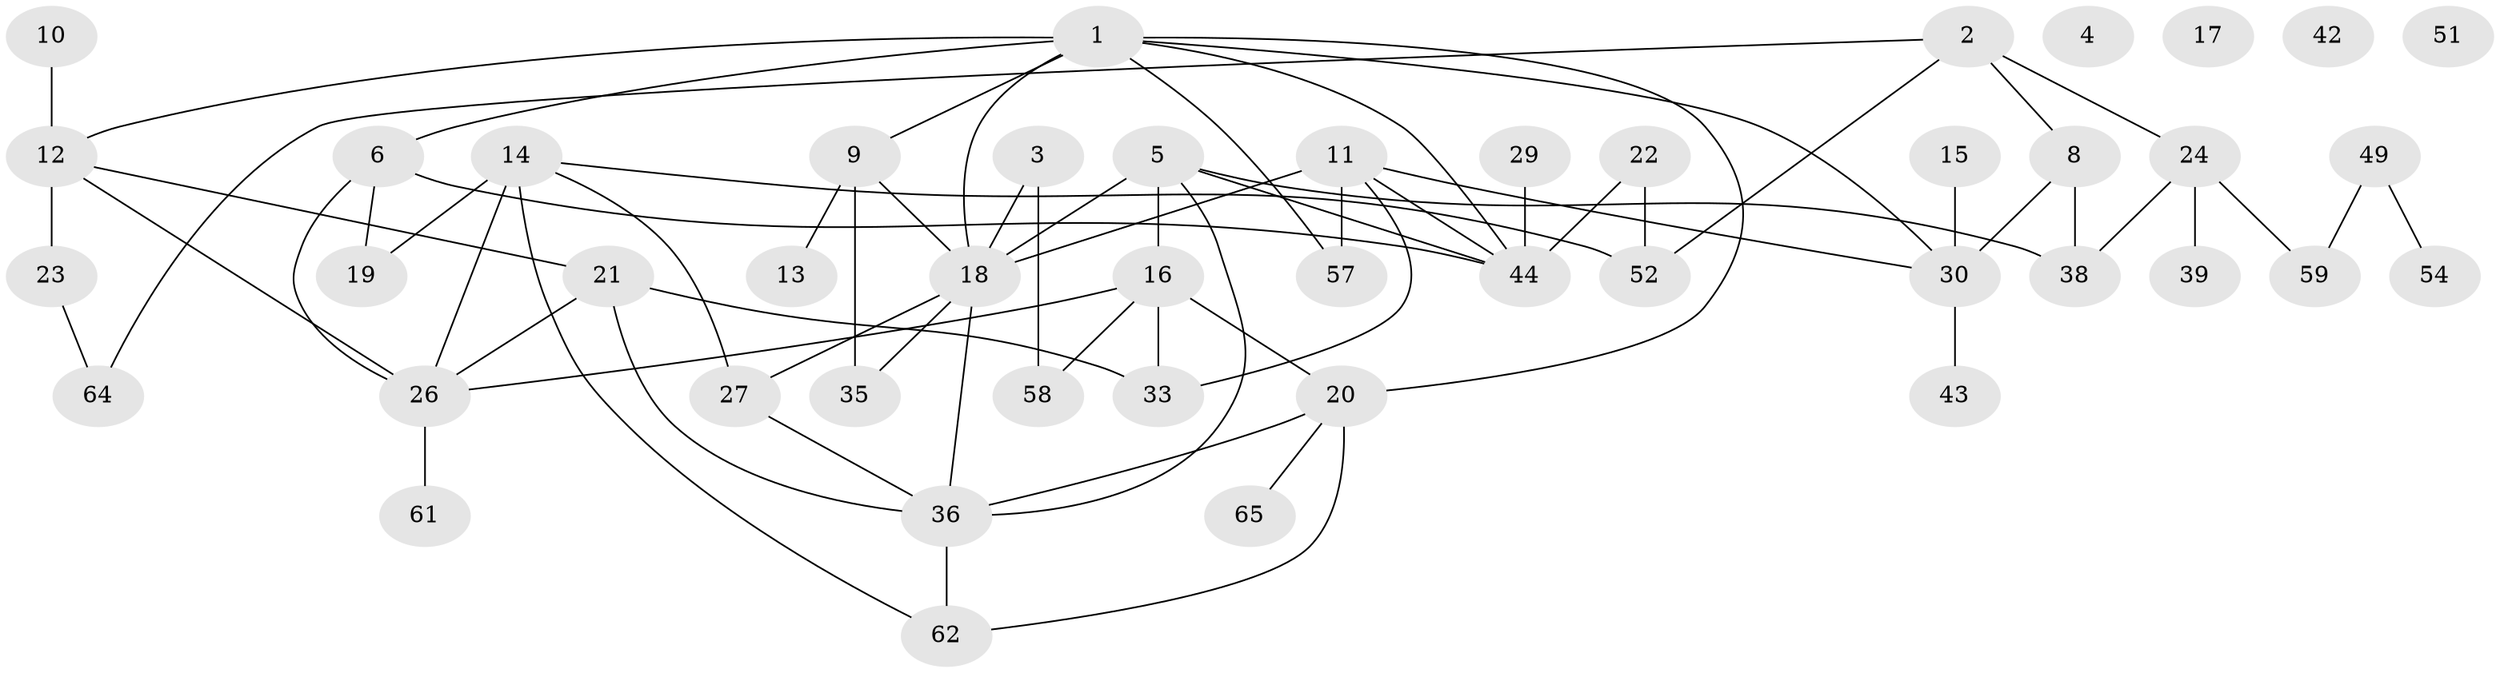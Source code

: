// original degree distribution, {5: 0.07246376811594203, 4: 0.2608695652173913, 2: 0.2608695652173913, 0: 0.057971014492753624, 3: 0.13043478260869565, 1: 0.17391304347826086, 6: 0.043478260869565216}
// Generated by graph-tools (version 1.1) at 2025/41/03/06/25 10:41:23]
// undirected, 46 vertices, 68 edges
graph export_dot {
graph [start="1"]
  node [color=gray90,style=filled];
  1 [super="+56"];
  2 [super="+66"];
  3;
  4;
  5 [super="+7"];
  6;
  8 [super="+48"];
  9 [super="+41"];
  10 [super="+53"];
  11 [super="+31"];
  12 [super="+37"];
  13 [super="+50"];
  14 [super="+34"];
  15;
  16 [super="+69"];
  17;
  18 [super="+60"];
  19;
  20 [super="+28"];
  21 [super="+25"];
  22;
  23;
  24 [super="+47"];
  26 [super="+63"];
  27;
  29;
  30 [super="+32"];
  33 [super="+68"];
  35 [super="+40"];
  36 [super="+46"];
  38 [super="+45"];
  39;
  42;
  43;
  44 [super="+55"];
  49;
  51;
  52 [super="+67"];
  54;
  57;
  58;
  59;
  61;
  62;
  64;
  65;
  1 -- 6;
  1 -- 9;
  1 -- 18;
  1 -- 30;
  1 -- 57;
  1 -- 44;
  1 -- 12;
  1 -- 20;
  2 -- 24;
  2 -- 52;
  2 -- 64;
  2 -- 8;
  3 -- 58;
  3 -- 18;
  5 -- 36;
  5 -- 44;
  5 -- 16;
  5 -- 38;
  5 -- 18;
  6 -- 19;
  6 -- 26;
  6 -- 44;
  8 -- 30 [weight=2];
  8 -- 38;
  9 -- 13;
  9 -- 35;
  9 -- 18;
  10 -- 12;
  11 -- 33;
  11 -- 57 [weight=2];
  11 -- 44;
  11 -- 18;
  11 -- 30;
  12 -- 23;
  12 -- 26;
  12 -- 21;
  14 -- 27;
  14 -- 62;
  14 -- 19;
  14 -- 52;
  14 -- 26;
  15 -- 30;
  16 -- 26;
  16 -- 58 [weight=2];
  16 -- 33;
  16 -- 20;
  18 -- 27;
  18 -- 35;
  18 -- 36;
  20 -- 65;
  20 -- 36;
  20 -- 62;
  21 -- 26;
  21 -- 33;
  21 -- 36;
  22 -- 44;
  22 -- 52;
  23 -- 64;
  24 -- 39;
  24 -- 59;
  24 -- 38;
  26 -- 61;
  27 -- 36;
  29 -- 44;
  30 -- 43;
  36 -- 62 [weight=2];
  49 -- 54;
  49 -- 59;
}
